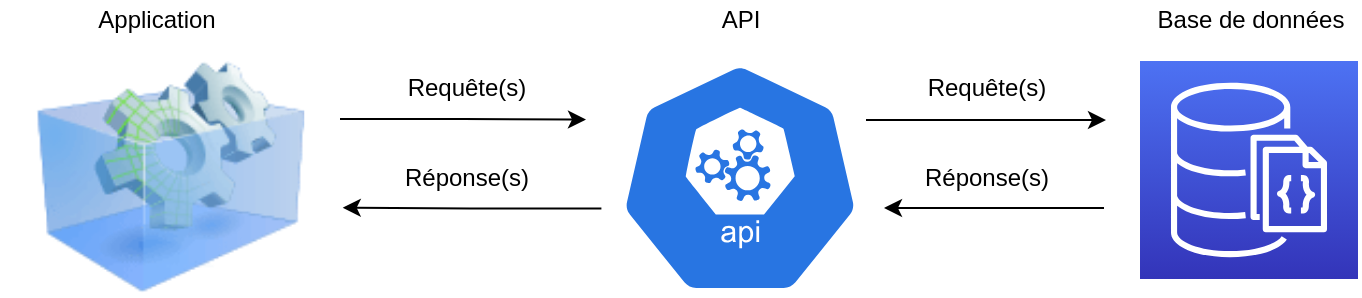 <mxfile version="16.5.3" type="device"><diagram name="Page-1" id="822b0af5-4adb-64df-f703-e8dfc1f81529"><mxGraphModel dx="1221" dy="644" grid="0" gridSize="10" guides="1" tooltips="1" connect="1" arrows="1" fold="1" page="1" pageScale="1" pageWidth="1100" pageHeight="850" background="none" math="0" shadow="0"><root><mxCell id="0"/><mxCell id="1" parent="0"/><mxCell id="IAegwhYN5kBgj2znIo3Z-16" style="edgeStyle=orthogonalEdgeStyle;rounded=0;orthogonalLoop=1;jettySize=auto;html=1;" edge="1" parent="1"><mxGeometry relative="1" as="geometry"><mxPoint x="740" y="290" as="targetPoint"/><mxPoint x="620" y="290" as="sourcePoint"/></mxGeometry></mxCell><mxCell id="IAegwhYN5kBgj2znIo3Z-17" style="edgeStyle=orthogonalEdgeStyle;rounded=0;orthogonalLoop=1;jettySize=auto;html=1;exitX=0.005;exitY=0.63;exitDx=0;exitDy=0;exitPerimeter=0;entryX=1.008;entryY=0.632;entryDx=0;entryDy=0;entryPerimeter=0;" edge="1" parent="1" source="IAegwhYN5kBgj2znIo3Z-1" target="IAegwhYN5kBgj2znIo3Z-3"><mxGeometry relative="1" as="geometry"/></mxCell><mxCell id="IAegwhYN5kBgj2znIo3Z-1" value="" style="sketch=0;html=1;dashed=0;whitespace=wrap;fillColor=#2875E2;strokeColor=#ffffff;points=[[0.005,0.63,0],[0.1,0.2,0],[0.9,0.2,0],[0.5,0,0],[0.995,0.63,0],[0.72,0.99,0],[0.5,1,0],[0.28,0.99,0]];shape=mxgraph.kubernetes.icon;prIcon=api" vertex="1" parent="1"><mxGeometry x="487" y="260.5" width="140" height="117" as="geometry"/></mxCell><mxCell id="IAegwhYN5kBgj2znIo3Z-18" style="edgeStyle=orthogonalEdgeStyle;rounded=0;orthogonalLoop=1;jettySize=auto;html=1;" edge="1" parent="1"><mxGeometry relative="1" as="geometry"><mxPoint x="629" y="334" as="targetPoint"/><mxPoint x="739" y="334" as="sourcePoint"/><Array as="points"/></mxGeometry></mxCell><mxCell id="IAegwhYN5kBgj2znIo3Z-2" value="" style="sketch=0;points=[[0,0,0],[0.25,0,0],[0.5,0,0],[0.75,0,0],[1,0,0],[0,1,0],[0.25,1,0],[0.5,1,0],[0.75,1,0],[1,1,0],[0,0.25,0],[0,0.5,0],[0,0.75,0],[1,0.25,0],[1,0.5,0],[1,0.75,0]];outlineConnect=0;fontColor=#232F3E;gradientColor=#4D72F3;gradientDirection=north;fillColor=#3334B9;strokeColor=#ffffff;dashed=0;verticalLabelPosition=bottom;verticalAlign=top;align=center;html=1;fontSize=12;fontStyle=0;aspect=fixed;shape=mxgraph.aws4.resourceIcon;resIcon=mxgraph.aws4.documentdb_with_mongodb_compatibility;" vertex="1" parent="1"><mxGeometry x="757" y="260.5" width="109" height="109" as="geometry"/></mxCell><mxCell id="IAegwhYN5kBgj2znIo3Z-15" style="edgeStyle=orthogonalEdgeStyle;rounded=0;orthogonalLoop=1;jettySize=auto;html=1;exitX=1;exitY=0.25;exitDx=0;exitDy=0;" edge="1" parent="1" source="IAegwhYN5kBgj2znIo3Z-3"><mxGeometry relative="1" as="geometry"><mxPoint x="480" y="289.769" as="targetPoint"/></mxGeometry></mxCell><mxCell id="IAegwhYN5kBgj2znIo3Z-3" value="" style="image;html=1;image=img/lib/clip_art/computers/Virtual_Application_128x128.png" vertex="1" parent="1"><mxGeometry x="187" y="260.5" width="170" height="116" as="geometry"/></mxCell><mxCell id="IAegwhYN5kBgj2znIo3Z-8" value="Application" style="text;html=1;align=center;verticalAlign=middle;resizable=0;points=[];autosize=1;strokeColor=none;fillColor=none;" vertex="1" parent="1"><mxGeometry x="230" y="230" width="70" height="20" as="geometry"/></mxCell><mxCell id="IAegwhYN5kBgj2znIo3Z-9" value="API" style="text;html=1;align=center;verticalAlign=middle;resizable=0;points=[];autosize=1;strokeColor=none;fillColor=none;" vertex="1" parent="1"><mxGeometry x="542" y="230" width="30" height="20" as="geometry"/></mxCell><mxCell id="IAegwhYN5kBgj2znIo3Z-10" value="Base de données" style="text;html=1;align=center;verticalAlign=middle;resizable=0;points=[];autosize=1;strokeColor=none;fillColor=none;" vertex="1" parent="1"><mxGeometry x="757" y="230" width="110" height="20" as="geometry"/></mxCell><mxCell id="IAegwhYN5kBgj2znIo3Z-11" value="Requête(s)" style="text;html=1;align=center;verticalAlign=middle;resizable=0;points=[];autosize=1;strokeColor=none;fillColor=none;" vertex="1" parent="1"><mxGeometry x="385" y="264" width="70" height="20" as="geometry"/></mxCell><mxCell id="IAegwhYN5kBgj2znIo3Z-12" value="Requête(s)" style="text;html=1;align=center;verticalAlign=middle;resizable=0;points=[];autosize=1;strokeColor=none;fillColor=none;" vertex="1" parent="1"><mxGeometry x="645" y="264" width="70" height="20" as="geometry"/></mxCell><mxCell id="IAegwhYN5kBgj2znIo3Z-13" value="Réponse(s)" style="text;html=1;align=center;verticalAlign=middle;resizable=0;points=[];autosize=1;strokeColor=none;fillColor=none;" vertex="1" parent="1"><mxGeometry x="640" y="309" width="80" height="20" as="geometry"/></mxCell><mxCell id="IAegwhYN5kBgj2znIo3Z-14" value="Réponse(s)" style="text;html=1;align=center;verticalAlign=middle;resizable=0;points=[];autosize=1;strokeColor=none;fillColor=none;" vertex="1" parent="1"><mxGeometry x="380" y="309" width="80" height="20" as="geometry"/></mxCell></root></mxGraphModel></diagram></mxfile>